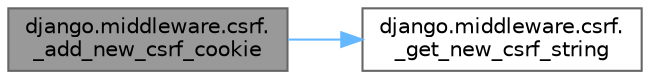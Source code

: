 digraph "django.middleware.csrf._add_new_csrf_cookie"
{
 // LATEX_PDF_SIZE
  bgcolor="transparent";
  edge [fontname=Helvetica,fontsize=10,labelfontname=Helvetica,labelfontsize=10];
  node [fontname=Helvetica,fontsize=10,shape=box,height=0.2,width=0.4];
  rankdir="LR";
  Node1 [id="Node000001",label="django.middleware.csrf.\l_add_new_csrf_cookie",height=0.2,width=0.4,color="gray40", fillcolor="grey60", style="filled", fontcolor="black",tooltip=" "];
  Node1 -> Node2 [id="edge1_Node000001_Node000002",color="steelblue1",style="solid",tooltip=" "];
  Node2 [id="Node000002",label="django.middleware.csrf.\l_get_new_csrf_string",height=0.2,width=0.4,color="grey40", fillcolor="white", style="filled",URL="$namespacedjango_1_1middleware_1_1csrf.html#a535d81c570d3f263c7586258f6905efe",tooltip=" "];
}
